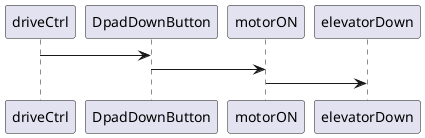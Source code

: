 @startuml
participant driveCtrl
participant DpadDownButton
participant motorON
participant elevatorDown



driveCtrl -> DpadDownButton:
DpadDownButton -> motorON:
motorON -> elevatorDown:

@enduml